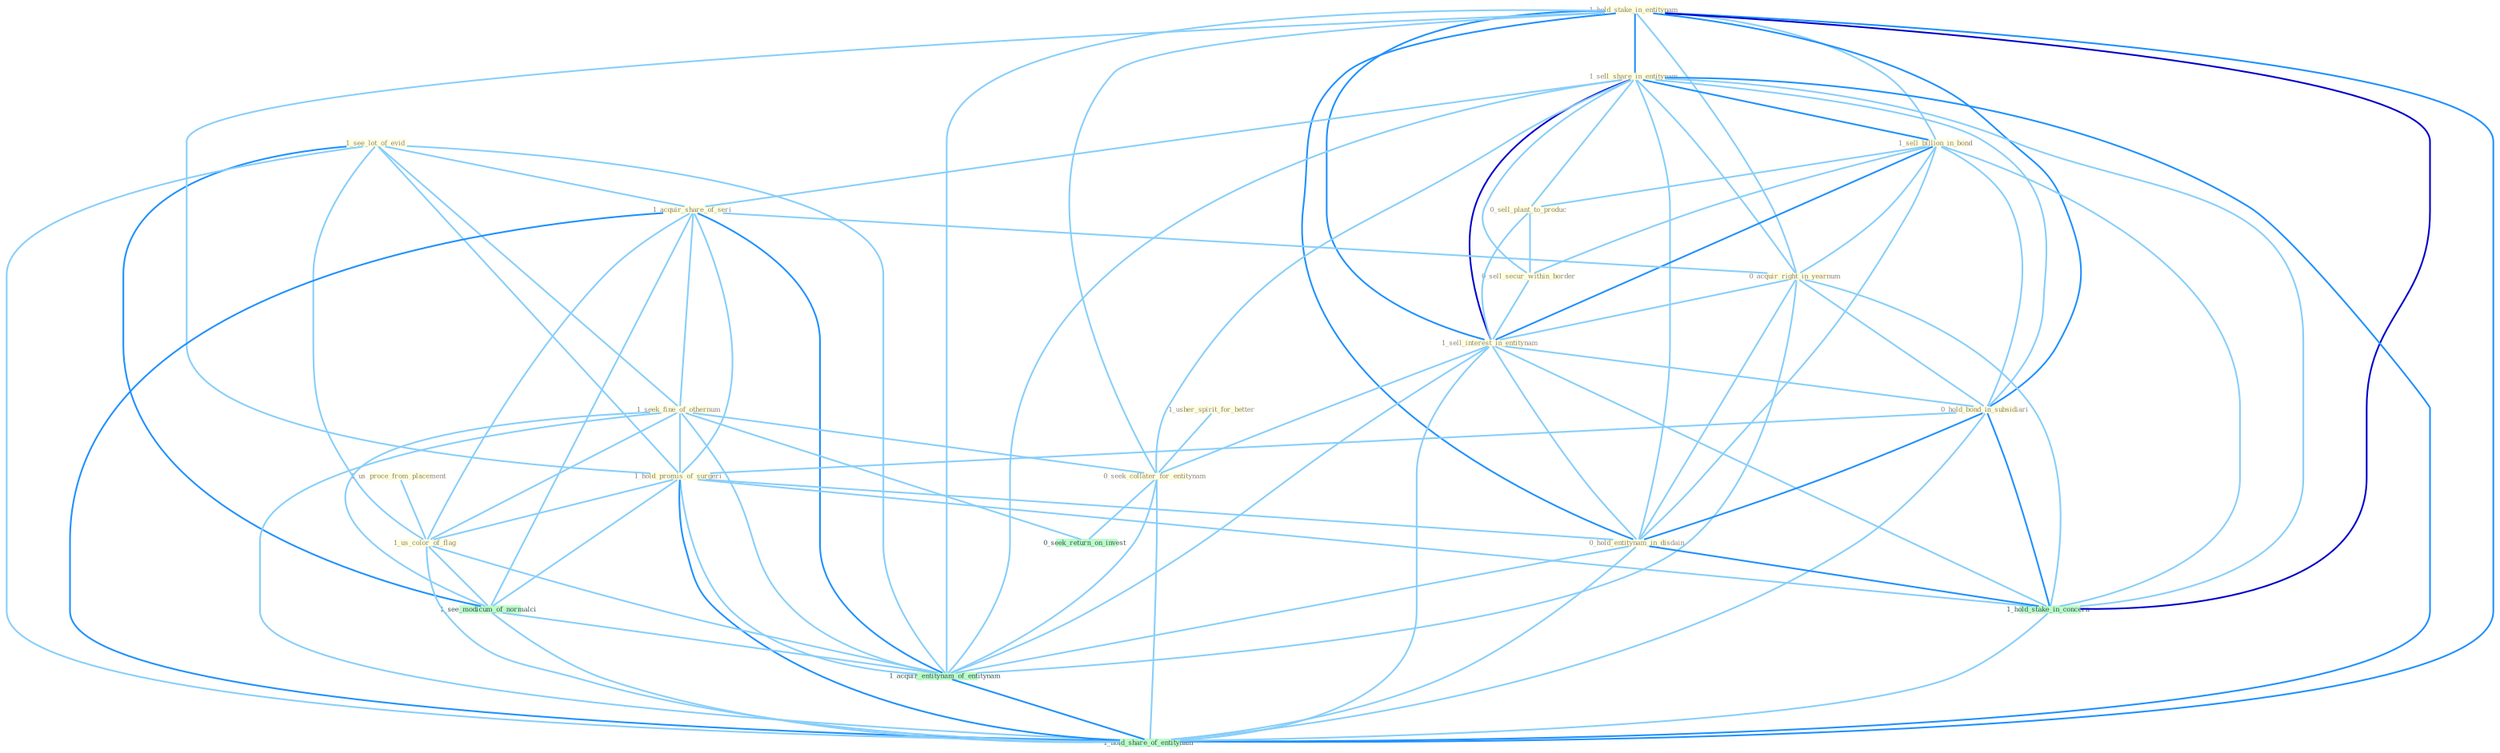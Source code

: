 Graph G{ 
    node
    [shape=polygon,style=filled,width=.5,height=.06,color="#BDFCC9",fixedsize=true,fontsize=4,
    fontcolor="#2f4f4f"];
    {node
    [color="#ffffe0", fontcolor="#8b7d6b"] "1_see_lot_of_evid " "1_hold_stake_in_entitynam " "1_sell_share_in_entitynam " "1_sell_billion_in_bond " "1_acquir_share_of_seri " "0_sell_plant_to_produc " "0_sell_secur_within_border " "0_acquir_right_in_yearnum " "1_us_proce_from_placement " "1_sell_interest_in_entitynam " "1_seek_fine_of_othernum " "0_hold_bond_in_subsidiari " "1_usher_spirit_for_better " "1_hold_promis_of_surgeri " "0_hold_entitynam_in_disdain " "1_us_color_of_flag " "0_seek_collater_for_entitynam "}
{node [color="#fff0f5", fontcolor="#b22222"]}
edge [color="#B0E2FF"];

	"1_see_lot_of_evid " -- "1_acquir_share_of_seri " [w="1", color="#87cefa" ];
	"1_see_lot_of_evid " -- "1_seek_fine_of_othernum " [w="1", color="#87cefa" ];
	"1_see_lot_of_evid " -- "1_hold_promis_of_surgeri " [w="1", color="#87cefa" ];
	"1_see_lot_of_evid " -- "1_us_color_of_flag " [w="1", color="#87cefa" ];
	"1_see_lot_of_evid " -- "1_see_modicum_of_normalci " [w="2", color="#1e90ff" , len=0.8];
	"1_see_lot_of_evid " -- "1_acquir_entitynam_of_entitynam " [w="1", color="#87cefa" ];
	"1_see_lot_of_evid " -- "1_hold_share_of_entitynam " [w="1", color="#87cefa" ];
	"1_hold_stake_in_entitynam " -- "1_sell_share_in_entitynam " [w="2", color="#1e90ff" , len=0.8];
	"1_hold_stake_in_entitynam " -- "1_sell_billion_in_bond " [w="1", color="#87cefa" ];
	"1_hold_stake_in_entitynam " -- "0_acquir_right_in_yearnum " [w="1", color="#87cefa" ];
	"1_hold_stake_in_entitynam " -- "1_sell_interest_in_entitynam " [w="2", color="#1e90ff" , len=0.8];
	"1_hold_stake_in_entitynam " -- "0_hold_bond_in_subsidiari " [w="2", color="#1e90ff" , len=0.8];
	"1_hold_stake_in_entitynam " -- "1_hold_promis_of_surgeri " [w="1", color="#87cefa" ];
	"1_hold_stake_in_entitynam " -- "0_hold_entitynam_in_disdain " [w="2", color="#1e90ff" , len=0.8];
	"1_hold_stake_in_entitynam " -- "0_seek_collater_for_entitynam " [w="1", color="#87cefa" ];
	"1_hold_stake_in_entitynam " -- "1_hold_stake_in_concern " [w="3", color="#0000cd" , len=0.6];
	"1_hold_stake_in_entitynam " -- "1_acquir_entitynam_of_entitynam " [w="1", color="#87cefa" ];
	"1_hold_stake_in_entitynam " -- "1_hold_share_of_entitynam " [w="2", color="#1e90ff" , len=0.8];
	"1_sell_share_in_entitynam " -- "1_sell_billion_in_bond " [w="2", color="#1e90ff" , len=0.8];
	"1_sell_share_in_entitynam " -- "1_acquir_share_of_seri " [w="1", color="#87cefa" ];
	"1_sell_share_in_entitynam " -- "0_sell_plant_to_produc " [w="1", color="#87cefa" ];
	"1_sell_share_in_entitynam " -- "0_sell_secur_within_border " [w="1", color="#87cefa" ];
	"1_sell_share_in_entitynam " -- "0_acquir_right_in_yearnum " [w="1", color="#87cefa" ];
	"1_sell_share_in_entitynam " -- "1_sell_interest_in_entitynam " [w="3", color="#0000cd" , len=0.6];
	"1_sell_share_in_entitynam " -- "0_hold_bond_in_subsidiari " [w="1", color="#87cefa" ];
	"1_sell_share_in_entitynam " -- "0_hold_entitynam_in_disdain " [w="1", color="#87cefa" ];
	"1_sell_share_in_entitynam " -- "0_seek_collater_for_entitynam " [w="1", color="#87cefa" ];
	"1_sell_share_in_entitynam " -- "1_hold_stake_in_concern " [w="1", color="#87cefa" ];
	"1_sell_share_in_entitynam " -- "1_acquir_entitynam_of_entitynam " [w="1", color="#87cefa" ];
	"1_sell_share_in_entitynam " -- "1_hold_share_of_entitynam " [w="2", color="#1e90ff" , len=0.8];
	"1_sell_billion_in_bond " -- "0_sell_plant_to_produc " [w="1", color="#87cefa" ];
	"1_sell_billion_in_bond " -- "0_sell_secur_within_border " [w="1", color="#87cefa" ];
	"1_sell_billion_in_bond " -- "0_acquir_right_in_yearnum " [w="1", color="#87cefa" ];
	"1_sell_billion_in_bond " -- "1_sell_interest_in_entitynam " [w="2", color="#1e90ff" , len=0.8];
	"1_sell_billion_in_bond " -- "0_hold_bond_in_subsidiari " [w="1", color="#87cefa" ];
	"1_sell_billion_in_bond " -- "0_hold_entitynam_in_disdain " [w="1", color="#87cefa" ];
	"1_sell_billion_in_bond " -- "1_hold_stake_in_concern " [w="1", color="#87cefa" ];
	"1_acquir_share_of_seri " -- "0_acquir_right_in_yearnum " [w="1", color="#87cefa" ];
	"1_acquir_share_of_seri " -- "1_seek_fine_of_othernum " [w="1", color="#87cefa" ];
	"1_acquir_share_of_seri " -- "1_hold_promis_of_surgeri " [w="1", color="#87cefa" ];
	"1_acquir_share_of_seri " -- "1_us_color_of_flag " [w="1", color="#87cefa" ];
	"1_acquir_share_of_seri " -- "1_see_modicum_of_normalci " [w="1", color="#87cefa" ];
	"1_acquir_share_of_seri " -- "1_acquir_entitynam_of_entitynam " [w="2", color="#1e90ff" , len=0.8];
	"1_acquir_share_of_seri " -- "1_hold_share_of_entitynam " [w="2", color="#1e90ff" , len=0.8];
	"0_sell_plant_to_produc " -- "0_sell_secur_within_border " [w="1", color="#87cefa" ];
	"0_sell_plant_to_produc " -- "1_sell_interest_in_entitynam " [w="1", color="#87cefa" ];
	"0_sell_secur_within_border " -- "1_sell_interest_in_entitynam " [w="1", color="#87cefa" ];
	"0_acquir_right_in_yearnum " -- "1_sell_interest_in_entitynam " [w="1", color="#87cefa" ];
	"0_acquir_right_in_yearnum " -- "0_hold_bond_in_subsidiari " [w="1", color="#87cefa" ];
	"0_acquir_right_in_yearnum " -- "0_hold_entitynam_in_disdain " [w="1", color="#87cefa" ];
	"0_acquir_right_in_yearnum " -- "1_hold_stake_in_concern " [w="1", color="#87cefa" ];
	"0_acquir_right_in_yearnum " -- "1_acquir_entitynam_of_entitynam " [w="1", color="#87cefa" ];
	"1_us_proce_from_placement " -- "1_us_color_of_flag " [w="1", color="#87cefa" ];
	"1_sell_interest_in_entitynam " -- "0_hold_bond_in_subsidiari " [w="1", color="#87cefa" ];
	"1_sell_interest_in_entitynam " -- "0_hold_entitynam_in_disdain " [w="1", color="#87cefa" ];
	"1_sell_interest_in_entitynam " -- "0_seek_collater_for_entitynam " [w="1", color="#87cefa" ];
	"1_sell_interest_in_entitynam " -- "1_hold_stake_in_concern " [w="1", color="#87cefa" ];
	"1_sell_interest_in_entitynam " -- "1_acquir_entitynam_of_entitynam " [w="1", color="#87cefa" ];
	"1_sell_interest_in_entitynam " -- "1_hold_share_of_entitynam " [w="1", color="#87cefa" ];
	"1_seek_fine_of_othernum " -- "1_hold_promis_of_surgeri " [w="1", color="#87cefa" ];
	"1_seek_fine_of_othernum " -- "1_us_color_of_flag " [w="1", color="#87cefa" ];
	"1_seek_fine_of_othernum " -- "0_seek_collater_for_entitynam " [w="1", color="#87cefa" ];
	"1_seek_fine_of_othernum " -- "0_seek_return_on_invest " [w="1", color="#87cefa" ];
	"1_seek_fine_of_othernum " -- "1_see_modicum_of_normalci " [w="1", color="#87cefa" ];
	"1_seek_fine_of_othernum " -- "1_acquir_entitynam_of_entitynam " [w="1", color="#87cefa" ];
	"1_seek_fine_of_othernum " -- "1_hold_share_of_entitynam " [w="1", color="#87cefa" ];
	"0_hold_bond_in_subsidiari " -- "1_hold_promis_of_surgeri " [w="1", color="#87cefa" ];
	"0_hold_bond_in_subsidiari " -- "0_hold_entitynam_in_disdain " [w="2", color="#1e90ff" , len=0.8];
	"0_hold_bond_in_subsidiari " -- "1_hold_stake_in_concern " [w="2", color="#1e90ff" , len=0.8];
	"0_hold_bond_in_subsidiari " -- "1_hold_share_of_entitynam " [w="1", color="#87cefa" ];
	"1_usher_spirit_for_better " -- "0_seek_collater_for_entitynam " [w="1", color="#87cefa" ];
	"1_hold_promis_of_surgeri " -- "0_hold_entitynam_in_disdain " [w="1", color="#87cefa" ];
	"1_hold_promis_of_surgeri " -- "1_us_color_of_flag " [w="1", color="#87cefa" ];
	"1_hold_promis_of_surgeri " -- "1_hold_stake_in_concern " [w="1", color="#87cefa" ];
	"1_hold_promis_of_surgeri " -- "1_see_modicum_of_normalci " [w="1", color="#87cefa" ];
	"1_hold_promis_of_surgeri " -- "1_acquir_entitynam_of_entitynam " [w="1", color="#87cefa" ];
	"1_hold_promis_of_surgeri " -- "1_hold_share_of_entitynam " [w="2", color="#1e90ff" , len=0.8];
	"0_hold_entitynam_in_disdain " -- "1_hold_stake_in_concern " [w="2", color="#1e90ff" , len=0.8];
	"0_hold_entitynam_in_disdain " -- "1_acquir_entitynam_of_entitynam " [w="1", color="#87cefa" ];
	"0_hold_entitynam_in_disdain " -- "1_hold_share_of_entitynam " [w="1", color="#87cefa" ];
	"1_us_color_of_flag " -- "1_see_modicum_of_normalci " [w="1", color="#87cefa" ];
	"1_us_color_of_flag " -- "1_acquir_entitynam_of_entitynam " [w="1", color="#87cefa" ];
	"1_us_color_of_flag " -- "1_hold_share_of_entitynam " [w="1", color="#87cefa" ];
	"0_seek_collater_for_entitynam " -- "0_seek_return_on_invest " [w="1", color="#87cefa" ];
	"0_seek_collater_for_entitynam " -- "1_acquir_entitynam_of_entitynam " [w="1", color="#87cefa" ];
	"0_seek_collater_for_entitynam " -- "1_hold_share_of_entitynam " [w="1", color="#87cefa" ];
	"1_hold_stake_in_concern " -- "1_hold_share_of_entitynam " [w="1", color="#87cefa" ];
	"1_see_modicum_of_normalci " -- "1_acquir_entitynam_of_entitynam " [w="1", color="#87cefa" ];
	"1_see_modicum_of_normalci " -- "1_hold_share_of_entitynam " [w="1", color="#87cefa" ];
	"1_acquir_entitynam_of_entitynam " -- "1_hold_share_of_entitynam " [w="2", color="#1e90ff" , len=0.8];
}